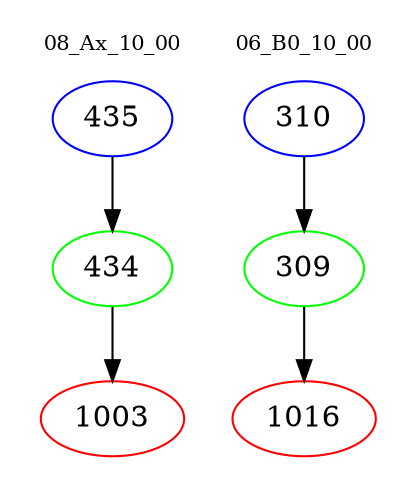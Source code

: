 digraph{
subgraph cluster_0 {
color = white
label = "08_Ax_10_00";
fontsize=10;
T0_435 [label="435", color="blue"]
T0_435 -> T0_434 [color="black"]
T0_434 [label="434", color="green"]
T0_434 -> T0_1003 [color="black"]
T0_1003 [label="1003", color="red"]
}
subgraph cluster_1 {
color = white
label = "06_B0_10_00";
fontsize=10;
T1_310 [label="310", color="blue"]
T1_310 -> T1_309 [color="black"]
T1_309 [label="309", color="green"]
T1_309 -> T1_1016 [color="black"]
T1_1016 [label="1016", color="red"]
}
}
